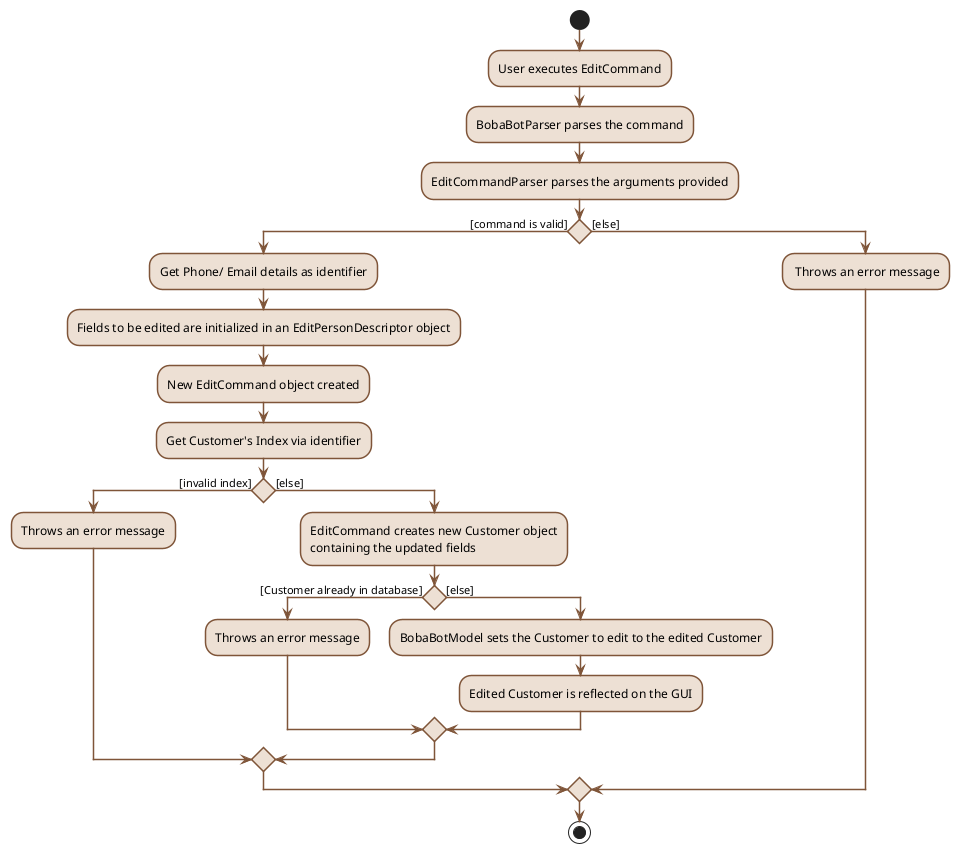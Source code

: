 @startuml
start
skinparam activityBorderThickness 1.5
skinparam activity {
    BorderColor #7F5539
    BackgroundColor #EDE0D4
    arrowColor #7F5539
}
:User executes EditCommand;
:BobaBotParser parses the command;
:EditCommandParser parses the arguments provided;
if () then ([command is valid])
    :Get Phone/ Email details as identifier;
    :Fields to be edited are initialized in an EditPersonDescriptor object;
    :New EditCommand object created;
    :Get Customer's Index via identifier;
    if () then ([invalid index])
        :Throws an error message;
    else ([else])
        :EditCommand creates new Customer object
        containing the updated fields;
        if () then ([Customer already in database])
            :Throws an error message;
        else ([else])
            :BobaBotModel sets the Customer to edit to the edited Customer;
            :Edited Customer is reflected on the GUI;
        endif
    endif
else ([else])
    : Throws an error message;
endif
stop
@enduml
